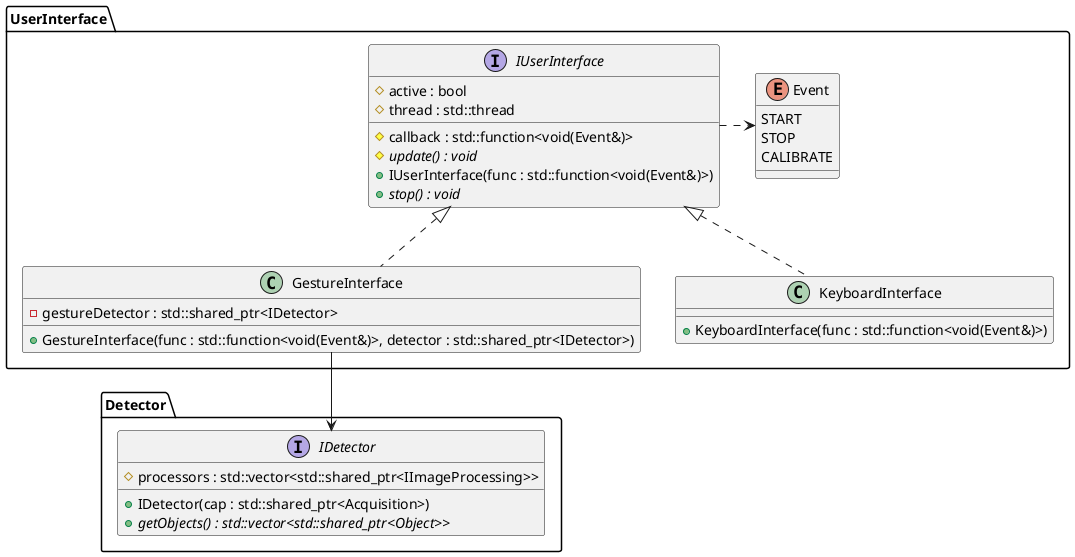 @startuml

package Detector
{
    interface IDetector
    {
        + IDetector(cap : std::shared_ptr<Acquisition>)
        + //getObjects() : std::vector<std::shared_ptr<Object>>//

        # processors : std::vector<std::shared_ptr<IImageProcessing>>
    }
}

package UserInterface
{
    enum Event
    {
        START
        STOP
        CALIBRATE
    }

    interface IUserInterface
    {
        # active : bool
        # thread : std::thread
        # callback : std::function<void(Event&)>
        # //update() : void//
        + IUserInterface(func : std::function<void(Event&)>)
        + //stop() : void//
    }

    class GestureInterface
    {
        - gestureDetector : std::shared_ptr<IDetector>
        + GestureInterface(func : std::function<void(Event&)>, detector : std::shared_ptr<IDetector>)
    }

    class KeyboardInterface
    {
        + KeyboardInterface(func : std::function<void(Event&)>)
    }
}

IUserInterface .> Event
IUserInterface <|.. GestureInterface
IUserInterface <|.. KeyboardInterface

GestureInterface --> IDetector


@enduml
